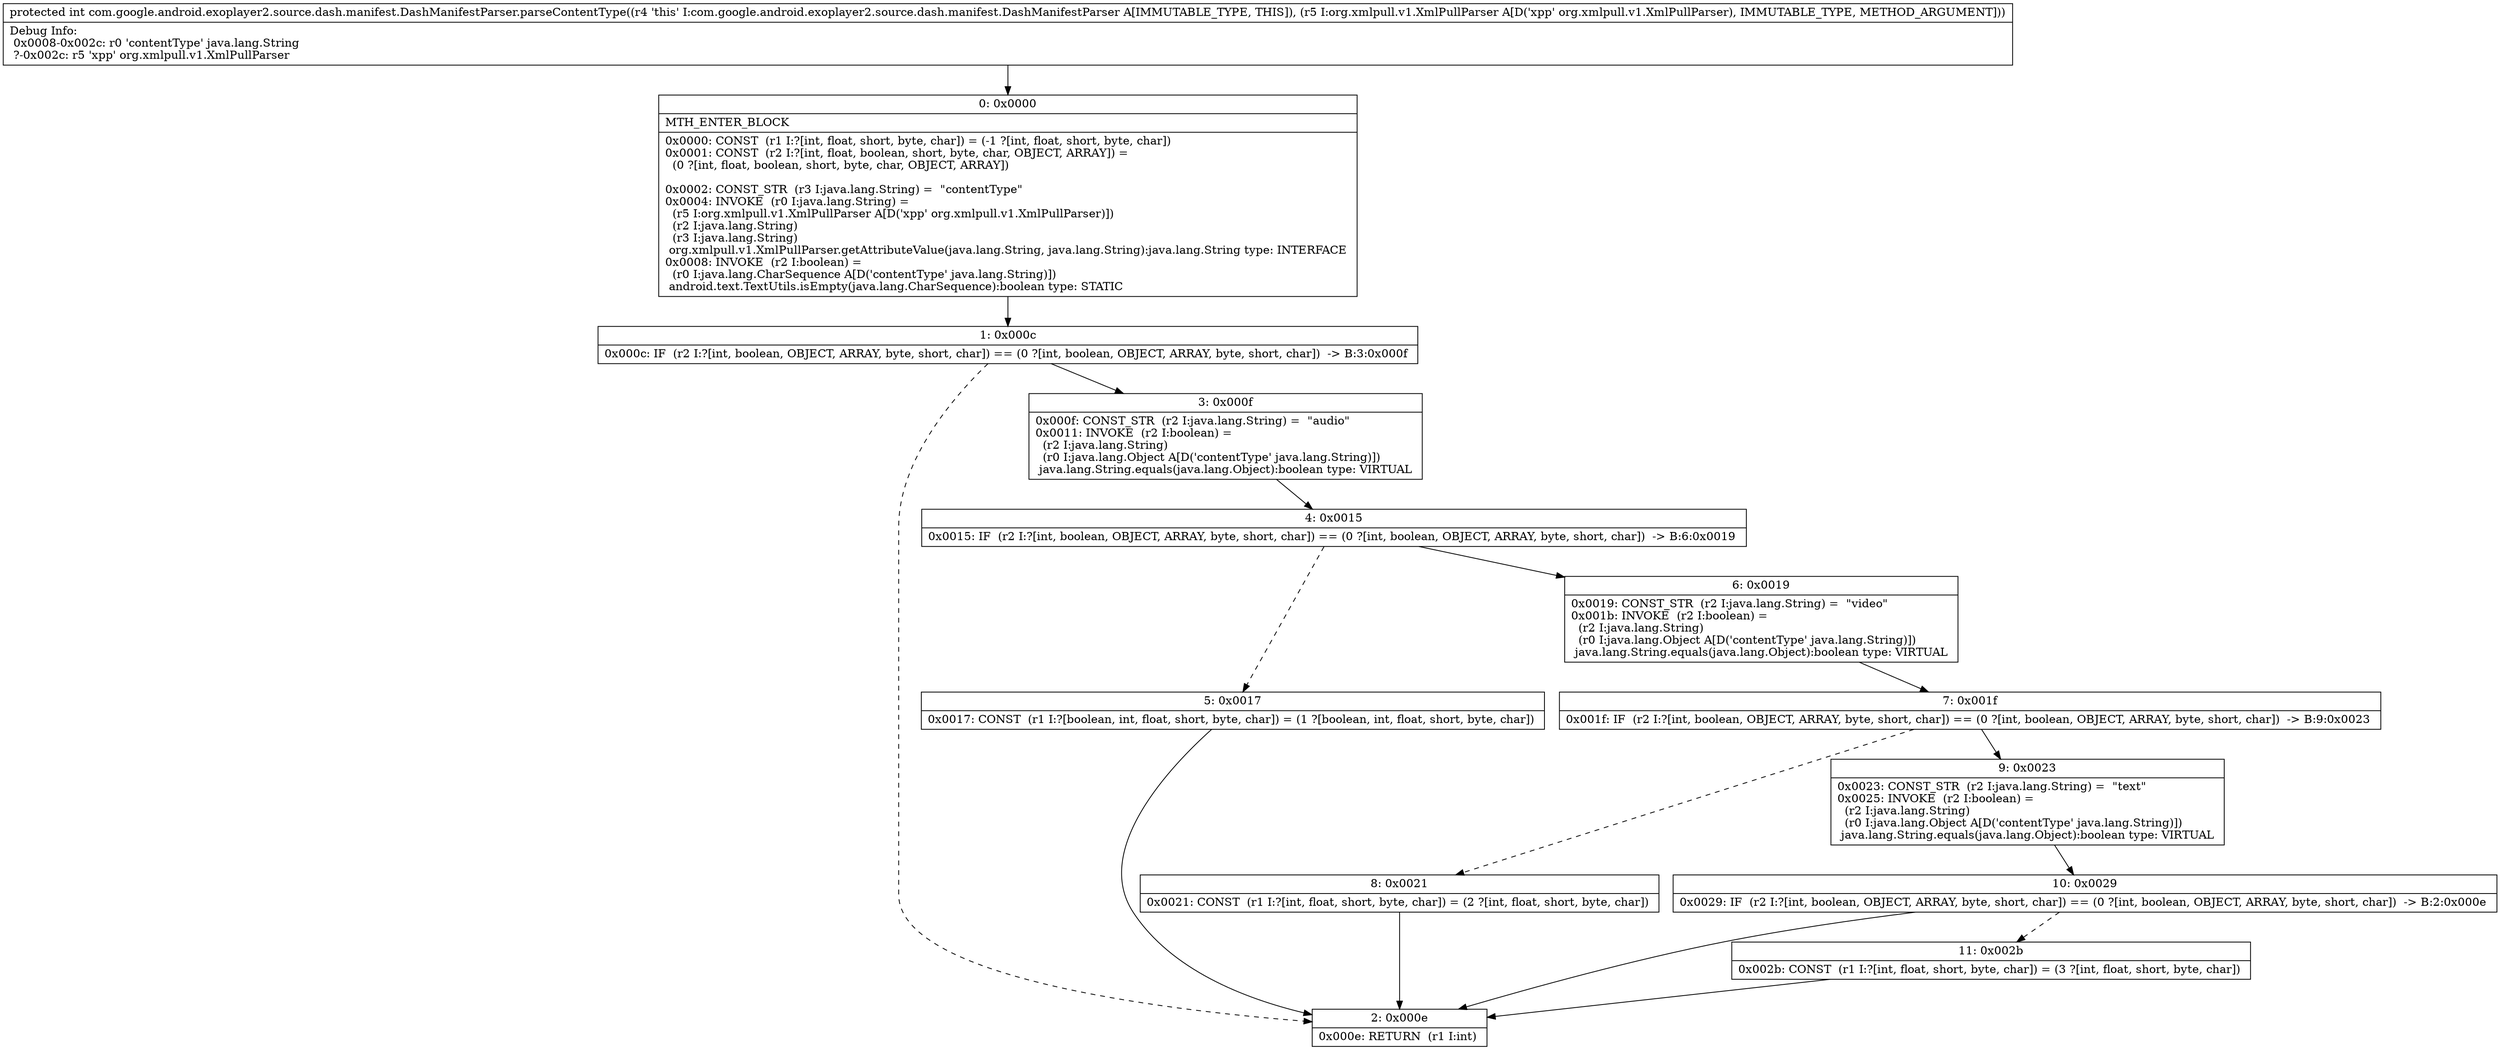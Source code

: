 digraph "CFG forcom.google.android.exoplayer2.source.dash.manifest.DashManifestParser.parseContentType(Lorg\/xmlpull\/v1\/XmlPullParser;)I" {
Node_0 [shape=record,label="{0\:\ 0x0000|MTH_ENTER_BLOCK\l|0x0000: CONST  (r1 I:?[int, float, short, byte, char]) = (\-1 ?[int, float, short, byte, char]) \l0x0001: CONST  (r2 I:?[int, float, boolean, short, byte, char, OBJECT, ARRAY]) = \l  (0 ?[int, float, boolean, short, byte, char, OBJECT, ARRAY])\l \l0x0002: CONST_STR  (r3 I:java.lang.String) =  \"contentType\" \l0x0004: INVOKE  (r0 I:java.lang.String) = \l  (r5 I:org.xmlpull.v1.XmlPullParser A[D('xpp' org.xmlpull.v1.XmlPullParser)])\l  (r2 I:java.lang.String)\l  (r3 I:java.lang.String)\l org.xmlpull.v1.XmlPullParser.getAttributeValue(java.lang.String, java.lang.String):java.lang.String type: INTERFACE \l0x0008: INVOKE  (r2 I:boolean) = \l  (r0 I:java.lang.CharSequence A[D('contentType' java.lang.String)])\l android.text.TextUtils.isEmpty(java.lang.CharSequence):boolean type: STATIC \l}"];
Node_1 [shape=record,label="{1\:\ 0x000c|0x000c: IF  (r2 I:?[int, boolean, OBJECT, ARRAY, byte, short, char]) == (0 ?[int, boolean, OBJECT, ARRAY, byte, short, char])  \-\> B:3:0x000f \l}"];
Node_2 [shape=record,label="{2\:\ 0x000e|0x000e: RETURN  (r1 I:int) \l}"];
Node_3 [shape=record,label="{3\:\ 0x000f|0x000f: CONST_STR  (r2 I:java.lang.String) =  \"audio\" \l0x0011: INVOKE  (r2 I:boolean) = \l  (r2 I:java.lang.String)\l  (r0 I:java.lang.Object A[D('contentType' java.lang.String)])\l java.lang.String.equals(java.lang.Object):boolean type: VIRTUAL \l}"];
Node_4 [shape=record,label="{4\:\ 0x0015|0x0015: IF  (r2 I:?[int, boolean, OBJECT, ARRAY, byte, short, char]) == (0 ?[int, boolean, OBJECT, ARRAY, byte, short, char])  \-\> B:6:0x0019 \l}"];
Node_5 [shape=record,label="{5\:\ 0x0017|0x0017: CONST  (r1 I:?[boolean, int, float, short, byte, char]) = (1 ?[boolean, int, float, short, byte, char]) \l}"];
Node_6 [shape=record,label="{6\:\ 0x0019|0x0019: CONST_STR  (r2 I:java.lang.String) =  \"video\" \l0x001b: INVOKE  (r2 I:boolean) = \l  (r2 I:java.lang.String)\l  (r0 I:java.lang.Object A[D('contentType' java.lang.String)])\l java.lang.String.equals(java.lang.Object):boolean type: VIRTUAL \l}"];
Node_7 [shape=record,label="{7\:\ 0x001f|0x001f: IF  (r2 I:?[int, boolean, OBJECT, ARRAY, byte, short, char]) == (0 ?[int, boolean, OBJECT, ARRAY, byte, short, char])  \-\> B:9:0x0023 \l}"];
Node_8 [shape=record,label="{8\:\ 0x0021|0x0021: CONST  (r1 I:?[int, float, short, byte, char]) = (2 ?[int, float, short, byte, char]) \l}"];
Node_9 [shape=record,label="{9\:\ 0x0023|0x0023: CONST_STR  (r2 I:java.lang.String) =  \"text\" \l0x0025: INVOKE  (r2 I:boolean) = \l  (r2 I:java.lang.String)\l  (r0 I:java.lang.Object A[D('contentType' java.lang.String)])\l java.lang.String.equals(java.lang.Object):boolean type: VIRTUAL \l}"];
Node_10 [shape=record,label="{10\:\ 0x0029|0x0029: IF  (r2 I:?[int, boolean, OBJECT, ARRAY, byte, short, char]) == (0 ?[int, boolean, OBJECT, ARRAY, byte, short, char])  \-\> B:2:0x000e \l}"];
Node_11 [shape=record,label="{11\:\ 0x002b|0x002b: CONST  (r1 I:?[int, float, short, byte, char]) = (3 ?[int, float, short, byte, char]) \l}"];
MethodNode[shape=record,label="{protected int com.google.android.exoplayer2.source.dash.manifest.DashManifestParser.parseContentType((r4 'this' I:com.google.android.exoplayer2.source.dash.manifest.DashManifestParser A[IMMUTABLE_TYPE, THIS]), (r5 I:org.xmlpull.v1.XmlPullParser A[D('xpp' org.xmlpull.v1.XmlPullParser), IMMUTABLE_TYPE, METHOD_ARGUMENT]))  | Debug Info:\l  0x0008\-0x002c: r0 'contentType' java.lang.String\l  ?\-0x002c: r5 'xpp' org.xmlpull.v1.XmlPullParser\l}"];
MethodNode -> Node_0;
Node_0 -> Node_1;
Node_1 -> Node_2[style=dashed];
Node_1 -> Node_3;
Node_3 -> Node_4;
Node_4 -> Node_5[style=dashed];
Node_4 -> Node_6;
Node_5 -> Node_2;
Node_6 -> Node_7;
Node_7 -> Node_8[style=dashed];
Node_7 -> Node_9;
Node_8 -> Node_2;
Node_9 -> Node_10;
Node_10 -> Node_2;
Node_10 -> Node_11[style=dashed];
Node_11 -> Node_2;
}

